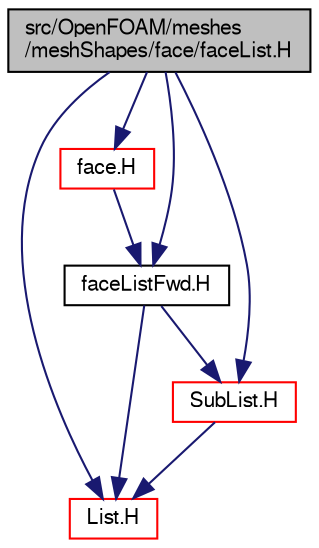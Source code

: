 digraph "src/OpenFOAM/meshes/meshShapes/face/faceList.H"
{
  bgcolor="transparent";
  edge [fontname="FreeSans",fontsize="10",labelfontname="FreeSans",labelfontsize="10"];
  node [fontname="FreeSans",fontsize="10",shape=record];
  Node0 [label="src/OpenFOAM/meshes\l/meshShapes/face/faceList.H",height=0.2,width=0.4,color="black", fillcolor="grey75", style="filled", fontcolor="black"];
  Node0 -> Node1 [color="midnightblue",fontsize="10",style="solid",fontname="FreeSans"];
  Node1 [label="face.H",height=0.2,width=0.4,color="red",URL="$a11321.html"];
  Node1 -> Node137 [color="midnightblue",fontsize="10",style="solid",fontname="FreeSans"];
  Node137 [label="faceListFwd.H",height=0.2,width=0.4,color="black",URL="$a11345.html"];
  Node137 -> Node57 [color="midnightblue",fontsize="10",style="solid",fontname="FreeSans"];
  Node57 [label="List.H",height=0.2,width=0.4,color="red",URL="$a08666.html"];
  Node137 -> Node138 [color="midnightblue",fontsize="10",style="solid",fontname="FreeSans"];
  Node138 [label="SubList.H",height=0.2,width=0.4,color="red",URL="$a08741.html"];
  Node138 -> Node57 [color="midnightblue",fontsize="10",style="solid",fontname="FreeSans"];
  Node0 -> Node57 [color="midnightblue",fontsize="10",style="solid",fontname="FreeSans"];
  Node0 -> Node138 [color="midnightblue",fontsize="10",style="solid",fontname="FreeSans"];
  Node0 -> Node137 [color="midnightblue",fontsize="10",style="solid",fontname="FreeSans"];
}
